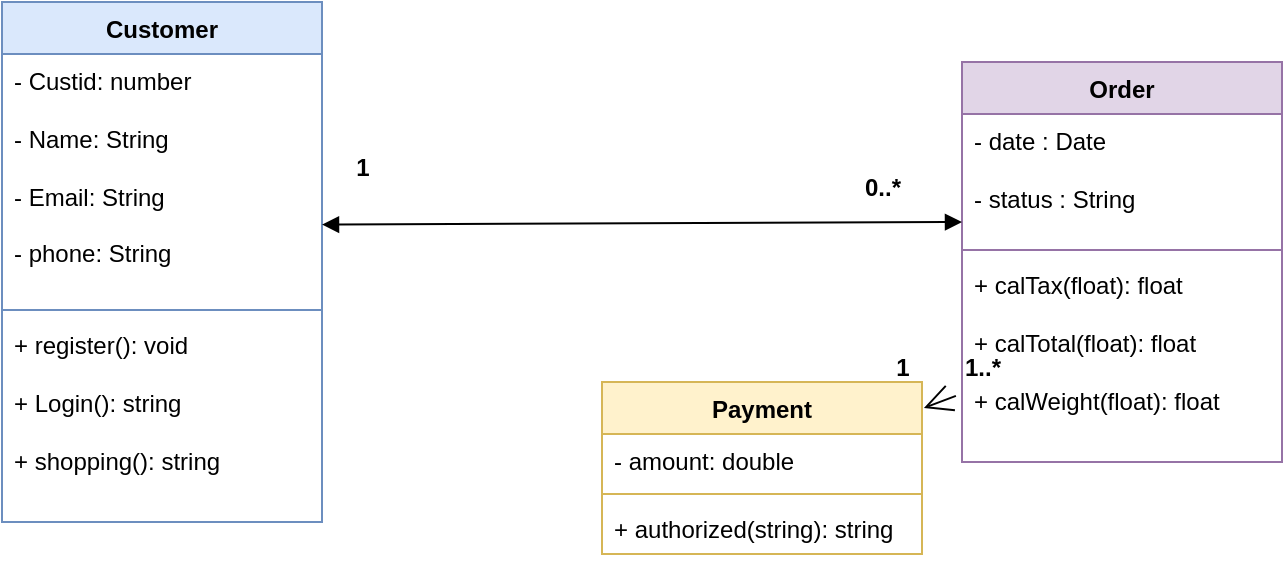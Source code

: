 <mxfile version="28.1.1" pages="3">
  <diagram name="Page-1" id="SGMmvctroRvR_HUqfGvV">
    <mxGraphModel dx="1389" dy="749" grid="1" gridSize="10" guides="1" tooltips="1" connect="1" arrows="1" fold="1" page="1" pageScale="1" pageWidth="850" pageHeight="1100" math="0" shadow="0">
      <root>
        <mxCell id="0" />
        <mxCell id="1" parent="0" />
        <mxCell id="jrDNeOSwxCBe0G9dgL7m-5" value="Order" style="swimlane;fontStyle=1;align=center;verticalAlign=top;childLayout=stackLayout;horizontal=1;startSize=26;horizontalStack=0;resizeParent=1;resizeParentMax=0;resizeLast=0;collapsible=1;marginBottom=0;whiteSpace=wrap;html=1;fillColor=#e1d5e7;strokeColor=#9673a6;" parent="1" vertex="1">
          <mxGeometry x="680" y="360" width="160" height="200" as="geometry" />
        </mxCell>
        <mxCell id="jrDNeOSwxCBe0G9dgL7m-6" value="- date : Date&lt;br&gt;&lt;br&gt;&lt;div&gt;- status : String&lt;/div&gt;" style="text;strokeColor=none;fillColor=none;align=left;verticalAlign=top;spacingLeft=4;spacingRight=4;overflow=hidden;rotatable=0;points=[[0,0.5],[1,0.5]];portConstraint=eastwest;whiteSpace=wrap;html=1;" parent="jrDNeOSwxCBe0G9dgL7m-5" vertex="1">
          <mxGeometry y="26" width="160" height="64" as="geometry" />
        </mxCell>
        <mxCell id="jrDNeOSwxCBe0G9dgL7m-7" value="" style="line;strokeWidth=1;fillColor=none;align=left;verticalAlign=middle;spacingTop=-1;spacingLeft=3;spacingRight=3;rotatable=0;labelPosition=right;points=[];portConstraint=eastwest;strokeColor=inherit;" parent="jrDNeOSwxCBe0G9dgL7m-5" vertex="1">
          <mxGeometry y="90" width="160" height="8" as="geometry" />
        </mxCell>
        <mxCell id="jrDNeOSwxCBe0G9dgL7m-8" value="+ calTax(float): float&lt;br&gt;&lt;br&gt;&lt;div&gt;+ calTotal(float): float&lt;br&gt;&lt;br&gt;+ calWeight(float): float&lt;/div&gt;" style="text;strokeColor=none;fillColor=none;align=left;verticalAlign=top;spacingLeft=4;spacingRight=4;overflow=hidden;rotatable=0;points=[[0,0.5],[1,0.5]];portConstraint=eastwest;whiteSpace=wrap;html=1;" parent="jrDNeOSwxCBe0G9dgL7m-5" vertex="1">
          <mxGeometry y="98" width="160" height="102" as="geometry" />
        </mxCell>
        <mxCell id="jrDNeOSwxCBe0G9dgL7m-9" value="Customer" style="swimlane;fontStyle=1;align=center;verticalAlign=top;childLayout=stackLayout;horizontal=1;startSize=26;horizontalStack=0;resizeParent=1;resizeParentMax=0;resizeLast=0;collapsible=1;marginBottom=0;whiteSpace=wrap;html=1;fillColor=#dae8fc;strokeColor=#6c8ebf;" parent="1" vertex="1">
          <mxGeometry x="200" y="330" width="160" height="260" as="geometry" />
        </mxCell>
        <mxCell id="jrDNeOSwxCBe0G9dgL7m-10" value="- Custid: number&lt;br&gt;&lt;br&gt;&lt;div&gt;- Name: String&lt;br&gt;&lt;br&gt;- Email: String&lt;br&gt;&lt;br&gt;- phone: String&lt;/div&gt;" style="text;strokeColor=none;fillColor=none;align=left;verticalAlign=top;spacingLeft=4;spacingRight=4;overflow=hidden;rotatable=0;points=[[0,0.5],[1,0.5]];portConstraint=eastwest;whiteSpace=wrap;html=1;" parent="jrDNeOSwxCBe0G9dgL7m-9" vertex="1">
          <mxGeometry y="26" width="160" height="124" as="geometry" />
        </mxCell>
        <mxCell id="jrDNeOSwxCBe0G9dgL7m-11" value="" style="line;strokeWidth=1;fillColor=none;align=left;verticalAlign=middle;spacingTop=-1;spacingLeft=3;spacingRight=3;rotatable=0;labelPosition=right;points=[];portConstraint=eastwest;strokeColor=inherit;" parent="jrDNeOSwxCBe0G9dgL7m-9" vertex="1">
          <mxGeometry y="150" width="160" height="8" as="geometry" />
        </mxCell>
        <mxCell id="jrDNeOSwxCBe0G9dgL7m-12" value="+ register(): void&lt;br&gt;&lt;br&gt;&lt;div&gt;+ Login(): string&lt;br&gt;&lt;br&gt;+ shopping(): string&lt;/div&gt;" style="text;strokeColor=none;fillColor=none;align=left;verticalAlign=top;spacingLeft=4;spacingRight=4;overflow=hidden;rotatable=0;points=[[0,0.5],[1,0.5]];portConstraint=eastwest;whiteSpace=wrap;html=1;" parent="jrDNeOSwxCBe0G9dgL7m-9" vertex="1">
          <mxGeometry y="158" width="160" height="102" as="geometry" />
        </mxCell>
        <mxCell id="jrDNeOSwxCBe0G9dgL7m-13" value="" style="endArrow=block;startArrow=block;endFill=1;startFill=1;html=1;rounded=0;exitX=1;exitY=0.688;exitDx=0;exitDy=0;exitPerimeter=0;" parent="1" source="jrDNeOSwxCBe0G9dgL7m-10" edge="1">
          <mxGeometry width="160" relative="1" as="geometry">
            <mxPoint x="510" y="440" as="sourcePoint" />
            <mxPoint x="680" y="440" as="targetPoint" />
          </mxGeometry>
        </mxCell>
        <mxCell id="jrDNeOSwxCBe0G9dgL7m-14" value="1" style="text;align=center;fontStyle=1;verticalAlign=middle;spacingLeft=3;spacingRight=3;strokeColor=none;rotatable=0;points=[[0,0.5],[1,0.5]];portConstraint=eastwest;html=1;" parent="1" vertex="1">
          <mxGeometry x="340" y="400" width="80" height="26" as="geometry" />
        </mxCell>
        <mxCell id="jrDNeOSwxCBe0G9dgL7m-15" value="0..*" style="text;align=center;fontStyle=1;verticalAlign=middle;spacingLeft=3;spacingRight=3;strokeColor=none;rotatable=0;points=[[0,0.5],[1,0.5]];portConstraint=eastwest;html=1;" parent="1" vertex="1">
          <mxGeometry x="600" y="410" width="80" height="26" as="geometry" />
        </mxCell>
        <mxCell id="jrDNeOSwxCBe0G9dgL7m-16" value="Payment" style="swimlane;fontStyle=1;align=center;verticalAlign=top;childLayout=stackLayout;horizontal=1;startSize=26;horizontalStack=0;resizeParent=1;resizeParentMax=0;resizeLast=0;collapsible=1;marginBottom=0;whiteSpace=wrap;html=1;fillColor=#fff2cc;strokeColor=#d6b656;" parent="1" vertex="1">
          <mxGeometry x="500" y="520" width="160" height="86" as="geometry" />
        </mxCell>
        <mxCell id="jrDNeOSwxCBe0G9dgL7m-17" value="- amount: double" style="text;strokeColor=none;fillColor=none;align=left;verticalAlign=top;spacingLeft=4;spacingRight=4;overflow=hidden;rotatable=0;points=[[0,0.5],[1,0.5]];portConstraint=eastwest;whiteSpace=wrap;html=1;" parent="jrDNeOSwxCBe0G9dgL7m-16" vertex="1">
          <mxGeometry y="26" width="160" height="26" as="geometry" />
        </mxCell>
        <mxCell id="jrDNeOSwxCBe0G9dgL7m-18" value="" style="line;strokeWidth=1;fillColor=none;align=left;verticalAlign=middle;spacingTop=-1;spacingLeft=3;spacingRight=3;rotatable=0;labelPosition=right;points=[];portConstraint=eastwest;strokeColor=inherit;" parent="jrDNeOSwxCBe0G9dgL7m-16" vertex="1">
          <mxGeometry y="52" width="160" height="8" as="geometry" />
        </mxCell>
        <mxCell id="jrDNeOSwxCBe0G9dgL7m-19" value="+ authorized(string): string" style="text;strokeColor=none;fillColor=none;align=left;verticalAlign=top;spacingLeft=4;spacingRight=4;overflow=hidden;rotatable=0;points=[[0,0.5],[1,0.5]];portConstraint=eastwest;whiteSpace=wrap;html=1;" parent="jrDNeOSwxCBe0G9dgL7m-16" vertex="1">
          <mxGeometry y="60" width="160" height="26" as="geometry" />
        </mxCell>
        <mxCell id="jrDNeOSwxCBe0G9dgL7m-20" value="" style="endArrow=open;endFill=1;endSize=12;html=1;rounded=0;exitX=-0.019;exitY=0.676;exitDx=0;exitDy=0;exitPerimeter=0;entryX=1.006;entryY=0.151;entryDx=0;entryDy=0;entryPerimeter=0;" parent="1" source="jrDNeOSwxCBe0G9dgL7m-8" target="jrDNeOSwxCBe0G9dgL7m-16" edge="1">
          <mxGeometry width="160" relative="1" as="geometry">
            <mxPoint x="690" y="620" as="sourcePoint" />
            <mxPoint x="850" y="620" as="targetPoint" />
          </mxGeometry>
        </mxCell>
        <mxCell id="jrDNeOSwxCBe0G9dgL7m-21" value="1..*" style="text;align=center;fontStyle=1;verticalAlign=middle;spacingLeft=3;spacingRight=3;strokeColor=none;rotatable=0;points=[[0,0.5],[1,0.5]];portConstraint=eastwest;html=1;" parent="1" vertex="1">
          <mxGeometry x="650" y="500" width="80" height="26" as="geometry" />
        </mxCell>
        <mxCell id="jrDNeOSwxCBe0G9dgL7m-22" value="1" style="text;align=center;fontStyle=1;verticalAlign=middle;spacingLeft=3;spacingRight=3;strokeColor=none;rotatable=0;points=[[0,0.5],[1,0.5]];portConstraint=eastwest;html=1;" parent="1" vertex="1">
          <mxGeometry x="610" y="500" width="80" height="26" as="geometry" />
        </mxCell>
      </root>
    </mxGraphModel>
  </diagram>
  <diagram id="J0qelXVyJSQe1QuCa80Q" name="Page-2">
    <mxGraphModel dx="1389" dy="749" grid="1" gridSize="10" guides="1" tooltips="1" connect="1" arrows="1" fold="1" page="1" pageScale="1" pageWidth="850" pageHeight="1100" math="0" shadow="0">
      <root>
        <mxCell id="0" />
        <mxCell id="1" parent="0" />
        <mxCell id="JvGm0YyHXYRL7gA4YKEI-1" value="Hotel Management System" style="text;align=center;fontStyle=1;verticalAlign=middle;spacingLeft=3;spacingRight=3;strokeColor=#6c8ebf;rotatable=0;points=[[0,0.5],[1,0.5]];portConstraint=eastwest;html=1;fillColor=#dae8fc;gradientColor=none;rounded=1;glass=0;sketch=1;curveFitting=1;jiggle=2;" vertex="1" parent="1">
          <mxGeometry x="340" y="90" width="170" height="26" as="geometry" />
        </mxCell>
        <mxCell id="JvGm0YyHXYRL7gA4YKEI-2" value="Manager" style="swimlane;fontStyle=1;align=center;verticalAlign=top;childLayout=stackLayout;horizontal=1;startSize=26;horizontalStack=0;resizeParent=1;resizeParentMax=0;resizeLast=0;collapsible=1;marginBottom=0;whiteSpace=wrap;html=1;fillColor=#909090;" vertex="1" parent="1">
          <mxGeometry x="70" y="150" width="160" height="190" as="geometry" />
        </mxCell>
        <mxCell id="JvGm0YyHXYRL7gA4YKEI-3" value="- Name: string&lt;br&gt;- id: int&lt;br&gt;- PhoneNo: int&lt;br&gt;- Location: string" style="text;strokeColor=none;fillColor=none;align=left;verticalAlign=top;spacingLeft=4;spacingRight=4;overflow=hidden;rotatable=0;points=[[0,0.5],[1,0.5]];portConstraint=eastwest;whiteSpace=wrap;html=1;" vertex="1" parent="JvGm0YyHXYRL7gA4YKEI-2">
          <mxGeometry y="26" width="160" height="84" as="geometry" />
        </mxCell>
        <mxCell id="JvGm0YyHXYRL7gA4YKEI-4" value="" style="line;strokeWidth=1;fillColor=none;align=left;verticalAlign=middle;spacingTop=-1;spacingLeft=3;spacingRight=3;rotatable=0;labelPosition=right;points=[];portConstraint=eastwest;strokeColor=inherit;" vertex="1" parent="JvGm0YyHXYRL7gA4YKEI-2">
          <mxGeometry y="110" width="160" height="8" as="geometry" />
        </mxCell>
        <mxCell id="JvGm0YyHXYRL7gA4YKEI-5" value="- PurchaseInventory()&lt;div&gt;- RecoedCompleted()&lt;br&gt;- ManageStaff()&lt;/div&gt;" style="text;strokeColor=none;fillColor=none;align=left;verticalAlign=top;spacingLeft=4;spacingRight=4;overflow=hidden;rotatable=0;points=[[0,0.5],[1,0.5]];portConstraint=eastwest;whiteSpace=wrap;html=1;" vertex="1" parent="JvGm0YyHXYRL7gA4YKEI-2">
          <mxGeometry y="118" width="160" height="72" as="geometry" />
        </mxCell>
        <mxCell id="JvGm0YyHXYRL7gA4YKEI-6" value="Receptionist" style="swimlane;fontStyle=1;align=center;verticalAlign=top;childLayout=stackLayout;horizontal=1;startSize=26;horizontalStack=0;resizeParent=1;resizeParentMax=0;resizeLast=0;collapsible=1;marginBottom=0;whiteSpace=wrap;html=1;fillColor=#dae8fc;strokeColor=#6c8ebf;" vertex="1" parent="1">
          <mxGeometry x="610" y="158" width="180" height="190" as="geometry">
            <mxRectangle x="610" y="158" width="110" height="30" as="alternateBounds" />
          </mxGeometry>
        </mxCell>
        <mxCell id="JvGm0YyHXYRL7gA4YKEI-7" value="- Name: string&lt;br&gt;- id: int&lt;br&gt;- PhoneNo: int&lt;br&gt;- Location: string" style="text;strokeColor=none;fillColor=none;align=left;verticalAlign=top;spacingLeft=4;spacingRight=4;overflow=hidden;rotatable=0;points=[[0,0.5],[1,0.5]];portConstraint=eastwest;whiteSpace=wrap;html=1;" vertex="1" parent="JvGm0YyHXYRL7gA4YKEI-6">
          <mxGeometry y="26" width="180" height="84" as="geometry" />
        </mxCell>
        <mxCell id="JvGm0YyHXYRL7gA4YKEI-8" value="" style="line;strokeWidth=1;fillColor=none;align=left;verticalAlign=middle;spacingTop=-1;spacingLeft=3;spacingRight=3;rotatable=0;labelPosition=right;points=[];portConstraint=eastwest;strokeColor=inherit;" vertex="1" parent="JvGm0YyHXYRL7gA4YKEI-6">
          <mxGeometry y="110" width="180" height="8" as="geometry" />
        </mxCell>
        <mxCell id="JvGm0YyHXYRL7gA4YKEI-9" value="- CheckRoomAvaliability()&lt;div&gt;- BookRoom()&lt;br&gt;- GenerateBill()&lt;br&gt;- AcceptCustomerFeedBack()&lt;/div&gt;" style="text;strokeColor=none;fillColor=none;align=left;verticalAlign=top;spacingLeft=4;spacingRight=4;overflow=hidden;rotatable=0;points=[[0,0.5],[1,0.5]];portConstraint=eastwest;whiteSpace=wrap;html=1;" vertex="1" parent="JvGm0YyHXYRL7gA4YKEI-6">
          <mxGeometry y="118" width="180" height="72" as="geometry" />
        </mxCell>
        <mxCell id="JvGm0YyHXYRL7gA4YKEI-10" value="Inventory" style="swimlane;fontStyle=1;align=center;verticalAlign=top;childLayout=stackLayout;horizontal=1;startSize=26;horizontalStack=0;resizeParent=1;resizeParentMax=0;resizeLast=0;collapsible=1;marginBottom=0;whiteSpace=wrap;html=1;fillColor=#d5e8d4;strokeColor=#82b366;" vertex="1" parent="1">
          <mxGeometry x="330" y="158" width="160" height="120" as="geometry" />
        </mxCell>
        <mxCell id="JvGm0YyHXYRL7gA4YKEI-11" value="- Type: string&lt;br&gt;- Status: string" style="text;strokeColor=none;fillColor=none;align=left;verticalAlign=top;spacingLeft=4;spacingRight=4;overflow=hidden;rotatable=0;points=[[0,0.5],[1,0.5]];portConstraint=eastwest;whiteSpace=wrap;html=1;" vertex="1" parent="JvGm0YyHXYRL7gA4YKEI-10">
          <mxGeometry y="26" width="160" height="44" as="geometry" />
        </mxCell>
        <mxCell id="JvGm0YyHXYRL7gA4YKEI-12" value="" style="line;strokeWidth=1;fillColor=none;align=left;verticalAlign=middle;spacingTop=-1;spacingLeft=3;spacingRight=3;rotatable=0;labelPosition=right;points=[];portConstraint=eastwest;strokeColor=inherit;" vertex="1" parent="JvGm0YyHXYRL7gA4YKEI-10">
          <mxGeometry y="70" width="160" height="50" as="geometry" />
        </mxCell>
        <mxCell id="JvGm0YyHXYRL7gA4YKEI-14" value="Chef" style="swimlane;fontStyle=1;align=center;verticalAlign=top;childLayout=stackLayout;horizontal=1;startSize=26;horizontalStack=0;resizeParent=1;resizeParentMax=0;resizeLast=0;collapsible=1;marginBottom=0;whiteSpace=wrap;html=1;fillColor=light-dark(#909090,#EDEDED);gradientColor=none;" vertex="1" parent="1">
          <mxGeometry x="70" y="440" width="160" height="120" as="geometry" />
        </mxCell>
        <mxCell id="JvGm0YyHXYRL7gA4YKEI-15" value="- Name: string&lt;br&gt;- id: int&lt;br&gt;- Location: string" style="text;strokeColor=none;fillColor=none;align=left;verticalAlign=top;spacingLeft=4;spacingRight=4;overflow=hidden;rotatable=0;points=[[0,0.5],[1,0.5]];portConstraint=eastwest;whiteSpace=wrap;html=1;" vertex="1" parent="JvGm0YyHXYRL7gA4YKEI-14">
          <mxGeometry y="26" width="160" height="54" as="geometry" />
        </mxCell>
        <mxCell id="JvGm0YyHXYRL7gA4YKEI-16" value="" style="line;strokeWidth=1;fillColor=none;align=left;verticalAlign=middle;spacingTop=-1;spacingLeft=3;spacingRight=3;rotatable=0;labelPosition=right;points=[];portConstraint=eastwest;strokeColor=inherit;" vertex="1" parent="JvGm0YyHXYRL7gA4YKEI-14">
          <mxGeometry y="80" width="160" height="8" as="geometry" />
        </mxCell>
        <mxCell id="JvGm0YyHXYRL7gA4YKEI-17" value="&lt;div&gt;- TakeOrders()&lt;/div&gt;" style="text;strokeColor=none;fillColor=none;align=left;verticalAlign=top;spacingLeft=4;spacingRight=4;overflow=hidden;rotatable=0;points=[[0,0.5],[1,0.5]];portConstraint=eastwest;whiteSpace=wrap;html=1;" vertex="1" parent="JvGm0YyHXYRL7gA4YKEI-14">
          <mxGeometry y="88" width="160" height="32" as="geometry" />
        </mxCell>
        <mxCell id="JvGm0YyHXYRL7gA4YKEI-22" value="" style="endArrow=none;html=1;rounded=0;exitX=1.006;exitY=0.381;exitDx=0;exitDy=0;exitPerimeter=0;entryX=0;entryY=0.5;entryDx=0;entryDy=0;" edge="1" parent="1" source="JvGm0YyHXYRL7gA4YKEI-3" target="JvGm0YyHXYRL7gA4YKEI-11">
          <mxGeometry width="50" height="50" relative="1" as="geometry">
            <mxPoint x="400" y="410" as="sourcePoint" />
            <mxPoint x="450" y="360" as="targetPoint" />
          </mxGeometry>
        </mxCell>
        <mxCell id="JvGm0YyHXYRL7gA4YKEI-25" value="" style="endArrow=none;html=1;rounded=0;exitX=1;exitY=0.583;exitDx=0;exitDy=0;exitPerimeter=0;entryX=0;entryY=0.364;entryDx=0;entryDy=0;entryPerimeter=0;" edge="1" parent="1" source="JvGm0YyHXYRL7gA4YKEI-33" target="JvGm0YyHXYRL7gA4YKEI-37">
          <mxGeometry width="50" height="50" relative="1" as="geometry">
            <mxPoint x="400" y="410" as="sourcePoint" />
            <mxPoint x="560" y="490" as="targetPoint" />
          </mxGeometry>
        </mxCell>
        <mxCell id="JvGm0YyHXYRL7gA4YKEI-26" value="" style="endArrow=none;html=1;rounded=0;exitX=1.013;exitY=0.652;exitDx=0;exitDy=0;entryX=0.019;entryY=0.932;entryDx=0;entryDy=0;entryPerimeter=0;exitPerimeter=0;" edge="1" parent="1" source="JvGm0YyHXYRL7gA4YKEI-35" target="JvGm0YyHXYRL7gA4YKEI-40">
          <mxGeometry width="50" height="50" relative="1" as="geometry">
            <mxPoint x="497.5" y="460" as="sourcePoint" />
            <mxPoint x="442.5" y="306" as="targetPoint" />
            <Array as="points">
              <mxPoint x="562.5" y="530" />
              <mxPoint x="562.5" y="643" />
            </Array>
          </mxGeometry>
        </mxCell>
        <mxCell id="JvGm0YyHXYRL7gA4YKEI-27" value="" style="endArrow=none;html=1;rounded=0;exitX=1;exitY=0.5;exitDx=0;exitDy=0;entryX=0.531;entryY=1.043;entryDx=0;entryDy=0;entryPerimeter=0;" edge="1" parent="1" source="JvGm0YyHXYRL7gA4YKEI-43" target="JvGm0YyHXYRL7gA4YKEI-35">
          <mxGeometry width="50" height="50" relative="1" as="geometry">
            <mxPoint x="400" y="410" as="sourcePoint" />
            <mxPoint x="450" y="360" as="targetPoint" />
            <Array as="points">
              <mxPoint x="430" y="650" />
            </Array>
          </mxGeometry>
        </mxCell>
        <mxCell id="JvGm0YyHXYRL7gA4YKEI-28" value="" style="endArrow=none;html=1;rounded=0;entryX=0.519;entryY=1.094;entryDx=0;entryDy=0;entryPerimeter=0;exitX=-0.019;exitY=0.364;exitDx=0;exitDy=0;exitPerimeter=0;" edge="1" parent="1" source="JvGm0YyHXYRL7gA4YKEI-43" target="JvGm0YyHXYRL7gA4YKEI-17">
          <mxGeometry width="50" height="50" relative="1" as="geometry">
            <mxPoint x="400" y="410" as="sourcePoint" />
            <mxPoint x="450" y="360" as="targetPoint" />
            <Array as="points">
              <mxPoint x="153" y="642" />
            </Array>
          </mxGeometry>
        </mxCell>
        <mxCell id="JvGm0YyHXYRL7gA4YKEI-29" value="" style="endArrow=none;html=1;rounded=0;entryX=0.867;entryY=0.972;entryDx=0;entryDy=0;exitX=0.75;exitY=0;exitDx=0;exitDy=0;entryPerimeter=0;" edge="1" parent="1" source="JvGm0YyHXYRL7gA4YKEI-39" target="JvGm0YyHXYRL7gA4YKEI-9">
          <mxGeometry width="50" height="50" relative="1" as="geometry">
            <mxPoint x="400" y="410" as="sourcePoint" />
            <mxPoint x="450" y="360" as="targetPoint" />
          </mxGeometry>
        </mxCell>
        <mxCell id="JvGm0YyHXYRL7gA4YKEI-30" value="" style="endArrow=none;html=1;rounded=0;entryX=0.283;entryY=1.028;entryDx=0;entryDy=0;entryPerimeter=0;exitX=0.5;exitY=0;exitDx=0;exitDy=0;" edge="1" parent="1" source="JvGm0YyHXYRL7gA4YKEI-36" target="JvGm0YyHXYRL7gA4YKEI-9">
          <mxGeometry width="50" height="50" relative="1" as="geometry">
            <mxPoint x="400" y="410" as="sourcePoint" />
            <mxPoint x="450" y="360" as="targetPoint" />
          </mxGeometry>
        </mxCell>
        <mxCell id="JvGm0YyHXYRL7gA4YKEI-31" value="" style="endArrow=none;html=1;rounded=0;exitX=0.981;exitY=0.25;exitDx=0;exitDy=0;exitPerimeter=0;" edge="1" parent="1" source="JvGm0YyHXYRL7gA4YKEI-4" target="JvGm0YyHXYRL7gA4YKEI-32">
          <mxGeometry width="50" height="50" relative="1" as="geometry">
            <mxPoint x="400" y="410" as="sourcePoint" />
            <mxPoint x="350" y="460" as="targetPoint" />
            <Array as="points">
              <mxPoint x="290" y="310" />
              <mxPoint x="290" y="460" />
            </Array>
          </mxGeometry>
        </mxCell>
        <mxCell id="JvGm0YyHXYRL7gA4YKEI-32" value="Guest" style="swimlane;fontStyle=1;align=center;verticalAlign=top;childLayout=stackLayout;horizontal=1;startSize=26;horizontalStack=0;resizeParent=1;resizeParentMax=0;resizeLast=0;collapsible=1;marginBottom=0;whiteSpace=wrap;html=1;fillColor=#d5e8d4;strokeColor=#82b366;" vertex="1" parent="1">
          <mxGeometry x="345" y="350" width="160" height="210" as="geometry" />
        </mxCell>
        <mxCell id="JvGm0YyHXYRL7gA4YKEI-33" value="- Name: string&lt;br&gt;- id: int&lt;br&gt;- PhoneNo: int&lt;br&gt;- Address: string&lt;br&gt;- RoomNo: int" style="text;strokeColor=none;fillColor=none;align=left;verticalAlign=top;spacingLeft=4;spacingRight=4;overflow=hidden;rotatable=0;points=[[0,0.5],[1,0.5]];portConstraint=eastwest;whiteSpace=wrap;html=1;" vertex="1" parent="JvGm0YyHXYRL7gA4YKEI-32">
          <mxGeometry y="26" width="160" height="84" as="geometry" />
        </mxCell>
        <mxCell id="JvGm0YyHXYRL7gA4YKEI-34" value="" style="line;strokeWidth=1;fillColor=none;align=left;verticalAlign=middle;spacingTop=-1;spacingLeft=3;spacingRight=3;rotatable=0;labelPosition=right;points=[];portConstraint=eastwest;strokeColor=inherit;" vertex="1" parent="JvGm0YyHXYRL7gA4YKEI-32">
          <mxGeometry y="110" width="160" height="8" as="geometry" />
        </mxCell>
        <mxCell id="JvGm0YyHXYRL7gA4YKEI-35" value="- CheckIn()&lt;div&gt;- CheckOut()&lt;br&gt;- PayBill()&lt;br&gt;- OrderFood()&lt;br&gt;- SubmitFeedback&lt;/div&gt;" style="text;strokeColor=none;fillColor=none;align=left;verticalAlign=top;spacingLeft=4;spacingRight=4;overflow=hidden;rotatable=0;points=[[0,0.5],[1,0.5]];portConstraint=eastwest;whiteSpace=wrap;html=1;" vertex="1" parent="JvGm0YyHXYRL7gA4YKEI-32">
          <mxGeometry y="118" width="160" height="92" as="geometry" />
        </mxCell>
        <mxCell id="JvGm0YyHXYRL7gA4YKEI-36" value="Rooms" style="swimlane;fontStyle=1;align=center;verticalAlign=top;childLayout=stackLayout;horizontal=1;startSize=26;horizontalStack=0;resizeParent=1;resizeParentMax=0;resizeLast=0;collapsible=1;marginBottom=0;whiteSpace=wrap;html=1;fillColor=#dae8fc;strokeColor=#6c8ebf;" vertex="1" parent="1">
          <mxGeometry x="570" y="380" width="160" height="120" as="geometry" />
        </mxCell>
        <mxCell id="JvGm0YyHXYRL7gA4YKEI-37" value="- RoomNo: int&lt;br&gt;- Location: string" style="text;strokeColor=none;fillColor=none;align=left;verticalAlign=top;spacingLeft=4;spacingRight=4;overflow=hidden;rotatable=0;points=[[0,0.5],[1,0.5]];portConstraint=eastwest;whiteSpace=wrap;html=1;" vertex="1" parent="JvGm0YyHXYRL7gA4YKEI-36">
          <mxGeometry y="26" width="160" height="44" as="geometry" />
        </mxCell>
        <mxCell id="JvGm0YyHXYRL7gA4YKEI-38" value="" style="line;strokeWidth=1;fillColor=none;align=left;verticalAlign=middle;spacingTop=-1;spacingLeft=3;spacingRight=3;rotatable=0;labelPosition=right;points=[];portConstraint=eastwest;strokeColor=inherit;" vertex="1" parent="JvGm0YyHXYRL7gA4YKEI-36">
          <mxGeometry y="70" width="160" height="50" as="geometry" />
        </mxCell>
        <mxCell id="JvGm0YyHXYRL7gA4YKEI-39" value="Bill" style="swimlane;fontStyle=1;align=center;verticalAlign=top;childLayout=stackLayout;horizontal=1;startSize=26;horizontalStack=0;resizeParent=1;resizeParentMax=0;resizeLast=0;collapsible=1;marginBottom=0;whiteSpace=wrap;html=1;fillColor=#dae8fc;strokeColor=#6c8ebf;" vertex="1" parent="1">
          <mxGeometry x="642.5" y="576" width="160" height="120" as="geometry" />
        </mxCell>
        <mxCell id="JvGm0YyHXYRL7gA4YKEI-40" value="- BillNo: int&lt;br&gt;- GestName: string" style="text;strokeColor=none;fillColor=none;align=left;verticalAlign=top;spacingLeft=4;spacingRight=4;overflow=hidden;rotatable=0;points=[[0,0.5],[1,0.5]];portConstraint=eastwest;whiteSpace=wrap;html=1;" vertex="1" parent="JvGm0YyHXYRL7gA4YKEI-39">
          <mxGeometry y="26" width="160" height="44" as="geometry" />
        </mxCell>
        <mxCell id="JvGm0YyHXYRL7gA4YKEI-41" value="" style="line;strokeWidth=1;fillColor=none;align=left;verticalAlign=middle;spacingTop=-1;spacingLeft=3;spacingRight=3;rotatable=0;labelPosition=right;points=[];portConstraint=eastwest;strokeColor=inherit;" vertex="1" parent="JvGm0YyHXYRL7gA4YKEI-39">
          <mxGeometry y="70" width="160" height="50" as="geometry" />
        </mxCell>
        <mxCell id="JvGm0YyHXYRL7gA4YKEI-42" value="Food Items" style="swimlane;fontStyle=1;align=center;verticalAlign=top;childLayout=stackLayout;horizontal=1;startSize=26;horizontalStack=0;resizeParent=1;resizeParentMax=0;resizeLast=0;collapsible=1;marginBottom=0;whiteSpace=wrap;html=1;fillColor=#AAAAAA;strokeColor=#666666;fillStyle=solid;glass=0;fontColor=#333333;" vertex="1" parent="1">
          <mxGeometry x="190" y="600" width="160" height="120" as="geometry" />
        </mxCell>
        <mxCell id="JvGm0YyHXYRL7gA4YKEI-43" value="- id: int&lt;br&gt;- Name: string" style="text;strokeColor=none;fillColor=none;align=left;verticalAlign=top;spacingLeft=4;spacingRight=4;overflow=hidden;rotatable=0;points=[[0,0.5],[1,0.5]];portConstraint=eastwest;whiteSpace=wrap;html=1;" vertex="1" parent="JvGm0YyHXYRL7gA4YKEI-42">
          <mxGeometry y="26" width="160" height="44" as="geometry" />
        </mxCell>
        <mxCell id="JvGm0YyHXYRL7gA4YKEI-44" value="" style="line;strokeWidth=1;fillColor=none;align=left;verticalAlign=middle;spacingTop=-1;spacingLeft=3;spacingRight=3;rotatable=0;labelPosition=right;points=[];portConstraint=eastwest;strokeColor=inherit;" vertex="1" parent="JvGm0YyHXYRL7gA4YKEI-42">
          <mxGeometry y="70" width="160" height="50" as="geometry" />
        </mxCell>
        <mxCell id="JvGm0YyHXYRL7gA4YKEI-45" value="HouseKeeping" style="swimlane;fontStyle=1;align=center;verticalAlign=top;childLayout=stackLayout;horizontal=1;startSize=26;horizontalStack=0;resizeParent=1;resizeParentMax=0;resizeLast=0;collapsible=1;marginBottom=0;whiteSpace=wrap;html=1;fillColor=#d5e8d4;strokeColor=#82b366;" vertex="1" parent="1">
          <mxGeometry x="400" y="710" width="160" height="120" as="geometry" />
        </mxCell>
        <mxCell id="JvGm0YyHXYRL7gA4YKEI-46" value="- Name: string&lt;br&gt;- id: int&lt;br&gt;- Location: string" style="text;strokeColor=none;fillColor=none;align=left;verticalAlign=top;spacingLeft=4;spacingRight=4;overflow=hidden;rotatable=0;points=[[0,0.5],[1,0.5]];portConstraint=eastwest;whiteSpace=wrap;html=1;" vertex="1" parent="JvGm0YyHXYRL7gA4YKEI-45">
          <mxGeometry y="26" width="160" height="54" as="geometry" />
        </mxCell>
        <mxCell id="JvGm0YyHXYRL7gA4YKEI-47" value="" style="line;strokeWidth=1;fillColor=none;align=left;verticalAlign=middle;spacingTop=-1;spacingLeft=3;spacingRight=3;rotatable=0;labelPosition=right;points=[];portConstraint=eastwest;strokeColor=inherit;" vertex="1" parent="JvGm0YyHXYRL7gA4YKEI-45">
          <mxGeometry y="80" width="160" height="8" as="geometry" />
        </mxCell>
        <mxCell id="JvGm0YyHXYRL7gA4YKEI-48" value="&lt;div&gt;- CleanRoom()&lt;/div&gt;" style="text;strokeColor=none;fillColor=none;align=left;verticalAlign=top;spacingLeft=4;spacingRight=4;overflow=hidden;rotatable=0;points=[[0,0.5],[1,0.5]];portConstraint=eastwest;whiteSpace=wrap;html=1;" vertex="1" parent="JvGm0YyHXYRL7gA4YKEI-45">
          <mxGeometry y="88" width="160" height="32" as="geometry" />
        </mxCell>
        <mxCell id="JvGm0YyHXYRL7gA4YKEI-49" value="" style="endArrow=none;html=1;rounded=0;exitX=0.5;exitY=1;exitDx=0;exitDy=0;entryX=-0.012;entryY=0.648;entryDx=0;entryDy=0;entryPerimeter=0;" edge="1" parent="1" source="JvGm0YyHXYRL7gA4YKEI-42" target="JvGm0YyHXYRL7gA4YKEI-46">
          <mxGeometry width="50" height="50" relative="1" as="geometry">
            <mxPoint x="400" y="610" as="sourcePoint" />
            <mxPoint x="450" y="560" as="targetPoint" />
            <Array as="points">
              <mxPoint x="270" y="771" />
            </Array>
          </mxGeometry>
        </mxCell>
        <mxCell id="JvGm0YyHXYRL7gA4YKEI-50" value="+1" style="text;align=center;fontStyle=1;verticalAlign=middle;spacingLeft=3;spacingRight=3;strokeColor=none;rotatable=0;points=[[0,0.5],[1,0.5]];portConstraint=eastwest;html=1;" vertex="1" parent="1">
          <mxGeometry x="200" y="180" width="80" height="26" as="geometry" />
        </mxCell>
        <mxCell id="JvGm0YyHXYRL7gA4YKEI-52" value="+0..*" style="text;align=center;fontStyle=1;verticalAlign=middle;spacingLeft=3;spacingRight=3;strokeColor=none;rotatable=0;points=[[0,0.5],[1,0.5]];portConstraint=eastwest;html=1;" vertex="1" parent="1">
          <mxGeometry x="270" y="180" width="80" height="26" as="geometry" />
        </mxCell>
        <mxCell id="JvGm0YyHXYRL7gA4YKEI-53" value="+1" style="text;align=center;fontStyle=1;verticalAlign=middle;spacingLeft=3;spacingRight=3;strokeColor=none;rotatable=0;points=[[0,0.5],[1,0.5]];portConstraint=eastwest;html=1;" vertex="1" parent="1">
          <mxGeometry x="210" y="252" width="80" height="26" as="geometry" />
        </mxCell>
        <mxCell id="JvGm0YyHXYRL7gA4YKEI-54" value="+1" style="text;align=center;fontStyle=1;verticalAlign=middle;spacingLeft=3;spacingRight=3;strokeColor=none;rotatable=0;points=[[0,0.5],[1,0.5]];portConstraint=eastwest;html=1;" vertex="1" parent="1">
          <mxGeometry x="490" y="500" width="80" height="26" as="geometry" />
        </mxCell>
        <mxCell id="JvGm0YyHXYRL7gA4YKEI-55" value="+1" style="text;align=center;fontStyle=1;verticalAlign=middle;spacingLeft=3;spacingRight=3;strokeColor=none;rotatable=0;points=[[0,0.5],[1,0.5]];portConstraint=eastwest;html=1;" vertex="1" parent="1">
          <mxGeometry x="580" y="610" width="80" height="26" as="geometry" />
        </mxCell>
        <mxCell id="JvGm0YyHXYRL7gA4YKEI-56" value="+1" style="text;align=center;fontStyle=1;verticalAlign=middle;spacingLeft=3;spacingRight=3;strokeColor=none;rotatable=0;points=[[0,0.5],[1,0.5]];portConstraint=eastwest;html=1;" vertex="1" parent="1">
          <mxGeometry x="740" y="360" width="80" height="26" as="geometry" />
        </mxCell>
        <mxCell id="JvGm0YyHXYRL7gA4YKEI-57" value="+1..*" style="text;align=center;fontStyle=1;verticalAlign=middle;spacingLeft=3;spacingRight=3;strokeColor=none;rotatable=0;points=[[0,0.5],[1,0.5]];portConstraint=eastwest;html=1;" vertex="1" parent="1">
          <mxGeometry x="280" y="470" width="80" height="26" as="geometry" />
        </mxCell>
        <mxCell id="JvGm0YyHXYRL7gA4YKEI-58" value="+1..*" style="text;align=center;fontStyle=1;verticalAlign=middle;spacingLeft=3;spacingRight=3;strokeColor=none;rotatable=0;points=[[0,0.5],[1,0.5]];portConstraint=eastwest;html=1;" vertex="1" parent="1">
          <mxGeometry x="90" y="570" width="80" height="26" as="geometry" />
        </mxCell>
        <mxCell id="JvGm0YyHXYRL7gA4YKEI-59" value="+1..*" style="text;align=center;fontStyle=1;verticalAlign=middle;spacingLeft=3;spacingRight=3;strokeColor=none;rotatable=0;points=[[0,0.5],[1,0.5]];portConstraint=eastwest;html=1;" vertex="1" parent="1">
          <mxGeometry x="130" y="647" width="80" height="26" as="geometry" />
        </mxCell>
      </root>
    </mxGraphModel>
  </diagram>
  <diagram id="j6LIXSwhTyBmLoPgxZQc" name="Use Case Diagram">
    <mxGraphModel dx="1389" dy="749" grid="1" gridSize="10" guides="1" tooltips="1" connect="1" arrows="1" fold="1" page="1" pageScale="1" pageWidth="850" pageHeight="1100" math="0" shadow="0">
      <root>
        <mxCell id="0" />
        <mxCell id="1" parent="0" />
        <mxCell id="y_27c51pW98yB0ZTRsNP-1" value="" style="rounded=0;whiteSpace=wrap;html=1;fillColor=#fff2cc;strokeColor=#d6b656;" parent="1" vertex="1">
          <mxGeometry x="200" y="150" width="430" height="690" as="geometry" />
        </mxCell>
        <mxCell id="y_27c51pW98yB0ZTRsNP-2" value="Use Case For Library Management" style="text;align=center;fontStyle=1;verticalAlign=middle;spacingLeft=3;spacingRight=3;rotatable=0;points=[[0,0.5],[1,0.5]];portConstraint=eastwest;html=1;fillStyle=cross-hatch;sketch=1;curveFitting=1;jiggle=2;fillColor=#d5e8d4;strokeColor=#82b366;" parent="1" vertex="1">
          <mxGeometry x="248" y="160" width="355" height="26" as="geometry" />
        </mxCell>
        <mxCell id="y_27c51pW98yB0ZTRsNP-3" value="Student" style="shape=umlActor;verticalLabelPosition=bottom;verticalAlign=top;html=1;" parent="1" vertex="1">
          <mxGeometry x="90" y="390" width="30" height="60" as="geometry" />
        </mxCell>
        <mxCell id="y_27c51pW98yB0ZTRsNP-4" value="Librarian" style="shape=umlActor;verticalLabelPosition=bottom;verticalAlign=top;html=1;" parent="1" vertex="1">
          <mxGeometry x="700" y="270" width="30" height="60" as="geometry" />
        </mxCell>
        <mxCell id="y_27c51pW98yB0ZTRsNP-9" value="Add Book" style="ellipse;whiteSpace=wrap;html=1;" parent="1" vertex="1">
          <mxGeometry x="440" y="320" width="140" height="70" as="geometry" />
        </mxCell>
        <mxCell id="y_27c51pW98yB0ZTRsNP-10" value="Request Book&lt;span style=&quot;color: rgba(0, 0, 0, 0); font-family: monospace; font-size: 0px; text-align: start; text-wrap-mode: nowrap;&quot;&gt;%3CmxGraphModel%3E%3Croot%3E%3CmxCell%20id%3D%220%22%2F%3E%3CmxCell%20id%3D%221%22%20parent%3D%220%22%2F%3E%3CmxCell%20id%3D%222%22%20value%3D%22Actor%22%20style%3D%22shape%3DumlActor%3BverticalLabelPosition%3Dbottom%3BverticalAlign%3Dtop%3Bhtml%3D1%3B%22%20vertex%3D%221%22%20parent%3D%221%22%3E%3CmxGeometry%20x%3D%22680%22%20y%3D%22280%22%20width%3D%2230%22%20height%3D%2260%22%20as%3D%22geometry%22%2F%3E%3C%2FmxCell%3E%3C%2Froot%3E%3C%2FmxGraphModel%3E&lt;/span&gt;" style="ellipse;whiteSpace=wrap;html=1;" parent="1" vertex="1">
          <mxGeometry x="240" y="530" width="140" height="70" as="geometry" />
        </mxCell>
        <mxCell id="y_27c51pW98yB0ZTRsNP-11" value="Search Book" style="ellipse;whiteSpace=wrap;html=1;" parent="1" vertex="1">
          <mxGeometry x="260" y="220" width="140" height="70" as="geometry" />
        </mxCell>
        <mxCell id="y_27c51pW98yB0ZTRsNP-12" value="" style="endArrow=none;html=1;rounded=0;entryX=0.95;entryY=0.643;entryDx=0;entryDy=0;entryPerimeter=0;exitX=0.567;exitY=0.783;exitDx=0;exitDy=0;exitPerimeter=0;" parent="1" source="y_27c51pW98yB0ZTRsNP-4" target="y_27c51pW98yB0ZTRsNP-9" edge="1">
          <mxGeometry width="50" height="50" relative="1" as="geometry">
            <mxPoint x="520" y="490" as="sourcePoint" />
            <mxPoint x="570" y="440" as="targetPoint" />
          </mxGeometry>
        </mxCell>
        <mxCell id="y_27c51pW98yB0ZTRsNP-13" value="" style="endArrow=none;html=1;rounded=0;exitX=1;exitY=0.4;exitDx=0;exitDy=0;exitPerimeter=0;entryX=0.633;entryY=0.633;entryDx=0;entryDy=0;entryPerimeter=0;" parent="1" source="y_27c51pW98yB0ZTRsNP-11" target="y_27c51pW98yB0ZTRsNP-4" edge="1">
          <mxGeometry width="50" height="50" relative="1" as="geometry">
            <mxPoint x="520" y="490" as="sourcePoint" />
            <mxPoint x="570" y="440" as="targetPoint" />
          </mxGeometry>
        </mxCell>
        <mxCell id="y_27c51pW98yB0ZTRsNP-14" value="" style="endArrow=none;html=1;rounded=0;" parent="1" source="y_27c51pW98yB0ZTRsNP-3" target="y_27c51pW98yB0ZTRsNP-11" edge="1">
          <mxGeometry width="50" height="50" relative="1" as="geometry">
            <mxPoint x="520" y="490" as="sourcePoint" />
            <mxPoint x="570" y="440" as="targetPoint" />
          </mxGeometry>
        </mxCell>
        <mxCell id="y_27c51pW98yB0ZTRsNP-15" value="Update Book" style="ellipse;whiteSpace=wrap;html=1;" parent="1" vertex="1">
          <mxGeometry x="463" y="430" width="140" height="70" as="geometry" />
        </mxCell>
        <mxCell id="y_27c51pW98yB0ZTRsNP-16" value="Issue Book" style="ellipse;whiteSpace=wrap;html=1;" parent="1" vertex="1">
          <mxGeometry x="230" y="690" width="140" height="70" as="geometry" />
        </mxCell>
        <mxCell id="y_27c51pW98yB0ZTRsNP-17" value="Management&lt;br&gt;System" style="ellipse;whiteSpace=wrap;html=1;" parent="1" vertex="1">
          <mxGeometry x="220" y="370" width="140" height="70" as="geometry" />
        </mxCell>
        <mxCell id="y_27c51pW98yB0ZTRsNP-18" value="Update &lt;br&gt;Management&lt;br&gt;System" style="ellipse;whiteSpace=wrap;html=1;" parent="1" vertex="1">
          <mxGeometry x="463" y="700" width="140" height="70" as="geometry" />
        </mxCell>
        <mxCell id="y_27c51pW98yB0ZTRsNP-19" value="" style="endArrow=none;html=1;rounded=0;exitX=0;exitY=1;exitDx=0;exitDy=0;exitPerimeter=0;" parent="1" source="y_27c51pW98yB0ZTRsNP-4" edge="1">
          <mxGeometry width="50" height="50" relative="1" as="geometry">
            <mxPoint x="520" y="490" as="sourcePoint" />
            <mxPoint x="570" y="440" as="targetPoint" />
          </mxGeometry>
        </mxCell>
        <mxCell id="y_27c51pW98yB0ZTRsNP-25" value="" style="endArrow=none;html=1;rounded=0;entryX=0.5;entryY=0.5;entryDx=0;entryDy=0;entryPerimeter=0;exitX=0;exitY=1;exitDx=0;exitDy=0;" parent="1" source="y_27c51pW98yB0ZTRsNP-10" target="y_27c51pW98yB0ZTRsNP-3" edge="1">
          <mxGeometry width="50" height="50" relative="1" as="geometry">
            <mxPoint x="520" y="490" as="sourcePoint" />
            <mxPoint x="570" y="440" as="targetPoint" />
          </mxGeometry>
        </mxCell>
        <mxCell id="y_27c51pW98yB0ZTRsNP-26" value="&amp;lt;&amp;lt;include&amp;gt;&amp;gt;" style="endArrow=open;endSize=12;dashed=1;html=1;rounded=0;exitX=1;exitY=0.5;exitDx=0;exitDy=0;" parent="1" source="y_27c51pW98yB0ZTRsNP-16" target="y_27c51pW98yB0ZTRsNP-18" edge="1">
          <mxGeometry width="160" relative="1" as="geometry">
            <mxPoint x="470" y="470" as="sourcePoint" />
            <mxPoint x="630" y="470" as="targetPoint" />
          </mxGeometry>
        </mxCell>
        <mxCell id="y_27c51pW98yB0ZTRsNP-27" value="&amp;lt;&amp;lt;include&amp;gt;&amp;gt;" style="endArrow=open;endSize=12;dashed=1;html=1;rounded=0;exitX=0.5;exitY=1;exitDx=0;exitDy=0;" parent="1" source="y_27c51pW98yB0ZTRsNP-10" target="y_27c51pW98yB0ZTRsNP-16" edge="1">
          <mxGeometry width="160" relative="1" as="geometry">
            <mxPoint x="470" y="470" as="sourcePoint" />
            <mxPoint x="630" y="470" as="targetPoint" />
          </mxGeometry>
        </mxCell>
        <mxCell id="y_27c51pW98yB0ZTRsNP-28" value="&amp;lt;&amp;lt;include&amp;gt;&amp;gt;" style="endArrow=open;endSize=12;dashed=1;html=1;rounded=0;entryX=1;entryY=0.5;entryDx=0;entryDy=0;" parent="1" source="y_27c51pW98yB0ZTRsNP-9" target="y_27c51pW98yB0ZTRsNP-17" edge="1">
          <mxGeometry width="160" relative="1" as="geometry">
            <mxPoint x="520" y="690" as="sourcePoint" />
            <mxPoint x="526" y="740" as="targetPoint" />
          </mxGeometry>
        </mxCell>
        <mxCell id="y_27c51pW98yB0ZTRsNP-29" value="&amp;lt;&amp;lt;include&amp;gt;&amp;gt;" style="endArrow=open;endSize=12;dashed=1;html=1;rounded=0;" parent="1" source="y_27c51pW98yB0ZTRsNP-15" target="y_27c51pW98yB0ZTRsNP-17" edge="1">
          <mxGeometry width="160" relative="1" as="geometry">
            <mxPoint x="503" y="420" as="sourcePoint" />
            <mxPoint x="420" y="481" as="targetPoint" />
          </mxGeometry>
        </mxCell>
        <mxCell id="y_27c51pW98yB0ZTRsNP-30" value="Check Membership" style="ellipse;whiteSpace=wrap;html=1;" parent="1" vertex="1">
          <mxGeometry x="470" y="520" width="140" height="70" as="geometry" />
        </mxCell>
        <mxCell id="y_27c51pW98yB0ZTRsNP-31" value="&amp;lt;&amp;lt;include&amp;gt;&amp;gt;" style="endArrow=open;endSize=12;dashed=1;html=1;rounded=0;exitX=0.95;exitY=0.686;exitDx=0;exitDy=0;exitPerimeter=0;" parent="1" source="y_27c51pW98yB0ZTRsNP-10" target="y_27c51pW98yB0ZTRsNP-30" edge="1">
          <mxGeometry width="160" relative="1" as="geometry">
            <mxPoint x="360" y="510" as="sourcePoint" />
            <mxPoint x="640" y="350" as="targetPoint" />
          </mxGeometry>
        </mxCell>
        <mxCell id="y_27c51pW98yB0ZTRsNP-32" value="" style="endArrow=none;html=1;rounded=0;exitX=0.367;exitY=0.733;exitDx=0;exitDy=0;exitPerimeter=0;" parent="1" source="y_27c51pW98yB0ZTRsNP-4" target="y_27c51pW98yB0ZTRsNP-18" edge="1">
          <mxGeometry width="50" height="50" relative="1" as="geometry">
            <mxPoint x="610" y="280" as="sourcePoint" />
            <mxPoint x="700" y="640" as="targetPoint" />
            <Array as="points">
              <mxPoint x="680" y="560" />
            </Array>
          </mxGeometry>
        </mxCell>
      </root>
    </mxGraphModel>
  </diagram>
</mxfile>

